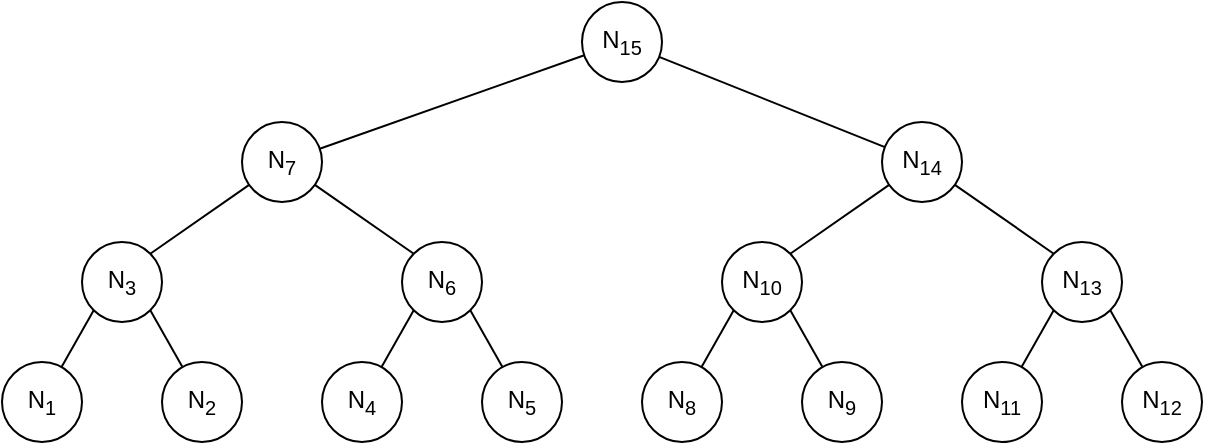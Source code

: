 <mxfile version="20.3.0" type="device"><diagram id="ya7qR3NdCseNGXeWbA-9" name="Page-1"><mxGraphModel dx="981" dy="602" grid="1" gridSize="10" guides="1" tooltips="1" connect="1" arrows="1" fold="1" page="1" pageScale="1" pageWidth="850" pageHeight="1100" math="0" shadow="0"><root><mxCell id="0"/><mxCell id="1" parent="0"/><mxCell id="3i50Gy1hxsEoEnQpHAwn-1" value="N&lt;sub&gt;7&lt;/sub&gt;" style="ellipse;whiteSpace=wrap;html=1;aspect=fixed;" parent="1" vertex="1"><mxGeometry x="270" y="260" width="40" height="40" as="geometry"/></mxCell><mxCell id="3i50Gy1hxsEoEnQpHAwn-2" value="N&lt;sub&gt;3&lt;/sub&gt;" style="ellipse;whiteSpace=wrap;html=1;aspect=fixed;" parent="1" vertex="1"><mxGeometry x="190" y="320" width="40" height="40" as="geometry"/></mxCell><mxCell id="3i50Gy1hxsEoEnQpHAwn-3" value="N&lt;sub&gt;1&lt;/sub&gt;" style="ellipse;whiteSpace=wrap;html=1;aspect=fixed;" parent="1" vertex="1"><mxGeometry x="150" y="380" width="40" height="40" as="geometry"/></mxCell><mxCell id="3i50Gy1hxsEoEnQpHAwn-4" value="N&lt;sub&gt;2&lt;/sub&gt;" style="ellipse;whiteSpace=wrap;html=1;aspect=fixed;" parent="1" vertex="1"><mxGeometry x="230" y="380" width="40" height="40" as="geometry"/></mxCell><mxCell id="3i50Gy1hxsEoEnQpHAwn-6" value="N&lt;sub&gt;6&lt;/sub&gt;" style="ellipse;whiteSpace=wrap;html=1;aspect=fixed;" parent="1" vertex="1"><mxGeometry x="350" y="320" width="40" height="40" as="geometry"/></mxCell><mxCell id="3i50Gy1hxsEoEnQpHAwn-7" value="N&lt;sub&gt;4&lt;/sub&gt;" style="ellipse;whiteSpace=wrap;html=1;aspect=fixed;" parent="1" vertex="1"><mxGeometry x="310" y="380" width="40" height="40" as="geometry"/></mxCell><mxCell id="3i50Gy1hxsEoEnQpHAwn-8" value="N&lt;sub&gt;5&lt;/sub&gt;" style="ellipse;whiteSpace=wrap;html=1;aspect=fixed;" parent="1" vertex="1"><mxGeometry x="390" y="380" width="40" height="40" as="geometry"/></mxCell><mxCell id="3i50Gy1hxsEoEnQpHAwn-10" value="" style="endArrow=none;html=1;rounded=0;entryX=0;entryY=0;entryDx=0;entryDy=0;" parent="1" source="3i50Gy1hxsEoEnQpHAwn-1" target="3i50Gy1hxsEoEnQpHAwn-6" edge="1"><mxGeometry width="50" height="50" relative="1" as="geometry"><mxPoint x="330" y="300" as="sourcePoint"/><mxPoint x="380" y="250" as="targetPoint"/></mxGeometry></mxCell><mxCell id="3i50Gy1hxsEoEnQpHAwn-11" value="" style="endArrow=none;html=1;rounded=0;exitX=0;exitY=1;exitDx=0;exitDy=0;" parent="1" source="3i50Gy1hxsEoEnQpHAwn-6" target="3i50Gy1hxsEoEnQpHAwn-7" edge="1"><mxGeometry width="50" height="50" relative="1" as="geometry"><mxPoint x="349.002" y="360.002" as="sourcePoint"/><mxPoint x="400.718" y="391.718" as="targetPoint"/></mxGeometry></mxCell><mxCell id="3i50Gy1hxsEoEnQpHAwn-12" value="" style="endArrow=none;html=1;rounded=0;exitX=1;exitY=1;exitDx=0;exitDy=0;" parent="1" source="3i50Gy1hxsEoEnQpHAwn-6" target="3i50Gy1hxsEoEnQpHAwn-8" edge="1"><mxGeometry width="50" height="50" relative="1" as="geometry"><mxPoint x="470.002" y="370.002" as="sourcePoint"/><mxPoint x="521.718" y="401.718" as="targetPoint"/></mxGeometry></mxCell><mxCell id="3i50Gy1hxsEoEnQpHAwn-13" value="" style="endArrow=none;html=1;rounded=0;entryX=1;entryY=0;entryDx=0;entryDy=0;" parent="1" source="3i50Gy1hxsEoEnQpHAwn-1" target="3i50Gy1hxsEoEnQpHAwn-2" edge="1"><mxGeometry width="50" height="50" relative="1" as="geometry"><mxPoint x="270.002" y="304.142" as="sourcePoint"/><mxPoint x="321.718" y="335.858" as="targetPoint"/></mxGeometry></mxCell><mxCell id="3i50Gy1hxsEoEnQpHAwn-14" value="" style="endArrow=none;html=1;rounded=0;entryX=1;entryY=1;entryDx=0;entryDy=0;" parent="1" source="3i50Gy1hxsEoEnQpHAwn-4" target="3i50Gy1hxsEoEnQpHAwn-2" edge="1"><mxGeometry width="50" height="50" relative="1" as="geometry"><mxPoint x="285.858" y="304.142" as="sourcePoint"/><mxPoint x="234.142" y="335.858" as="targetPoint"/></mxGeometry></mxCell><mxCell id="3i50Gy1hxsEoEnQpHAwn-15" value="" style="endArrow=none;html=1;rounded=0;exitX=0;exitY=1;exitDx=0;exitDy=0;" parent="1" source="3i50Gy1hxsEoEnQpHAwn-2" target="3i50Gy1hxsEoEnQpHAwn-3" edge="1"><mxGeometry width="50" height="50" relative="1" as="geometry"><mxPoint x="161.718" y="348.282" as="sourcePoint"/><mxPoint x="110.002" y="379.998" as="targetPoint"/></mxGeometry></mxCell><mxCell id="sRAXbJ--JXpF20C4tpLZ-1" value="N&lt;sub&gt;14&lt;/sub&gt;" style="ellipse;whiteSpace=wrap;html=1;aspect=fixed;" vertex="1" parent="1"><mxGeometry x="590" y="260" width="40" height="40" as="geometry"/></mxCell><mxCell id="sRAXbJ--JXpF20C4tpLZ-2" value="N&lt;sub&gt;10&lt;/sub&gt;" style="ellipse;whiteSpace=wrap;html=1;aspect=fixed;" vertex="1" parent="1"><mxGeometry x="510" y="320" width="40" height="40" as="geometry"/></mxCell><mxCell id="sRAXbJ--JXpF20C4tpLZ-3" value="N&lt;sub&gt;8&lt;/sub&gt;" style="ellipse;whiteSpace=wrap;html=1;aspect=fixed;" vertex="1" parent="1"><mxGeometry x="470" y="380" width="40" height="40" as="geometry"/></mxCell><mxCell id="sRAXbJ--JXpF20C4tpLZ-4" value="N&lt;sub&gt;9&lt;/sub&gt;" style="ellipse;whiteSpace=wrap;html=1;aspect=fixed;" vertex="1" parent="1"><mxGeometry x="550" y="380" width="40" height="40" as="geometry"/></mxCell><mxCell id="sRAXbJ--JXpF20C4tpLZ-5" value="N&lt;sub&gt;13&lt;/sub&gt;" style="ellipse;whiteSpace=wrap;html=1;aspect=fixed;" vertex="1" parent="1"><mxGeometry x="670" y="320" width="40" height="40" as="geometry"/></mxCell><mxCell id="sRAXbJ--JXpF20C4tpLZ-6" value="N&lt;sub&gt;11&lt;/sub&gt;" style="ellipse;whiteSpace=wrap;html=1;aspect=fixed;" vertex="1" parent="1"><mxGeometry x="630" y="380" width="40" height="40" as="geometry"/></mxCell><mxCell id="sRAXbJ--JXpF20C4tpLZ-7" value="N&lt;sub&gt;12&lt;/sub&gt;" style="ellipse;whiteSpace=wrap;html=1;aspect=fixed;" vertex="1" parent="1"><mxGeometry x="710" y="380" width="40" height="40" as="geometry"/></mxCell><mxCell id="sRAXbJ--JXpF20C4tpLZ-8" value="" style="endArrow=none;html=1;rounded=0;entryX=0;entryY=0;entryDx=0;entryDy=0;" edge="1" parent="1" source="sRAXbJ--JXpF20C4tpLZ-1" target="sRAXbJ--JXpF20C4tpLZ-5"><mxGeometry width="50" height="50" relative="1" as="geometry"><mxPoint x="650" y="300" as="sourcePoint"/><mxPoint x="700" y="250" as="targetPoint"/></mxGeometry></mxCell><mxCell id="sRAXbJ--JXpF20C4tpLZ-9" value="" style="endArrow=none;html=1;rounded=0;exitX=0;exitY=1;exitDx=0;exitDy=0;" edge="1" parent="1" source="sRAXbJ--JXpF20C4tpLZ-5" target="sRAXbJ--JXpF20C4tpLZ-6"><mxGeometry width="50" height="50" relative="1" as="geometry"><mxPoint x="669.002" y="360.002" as="sourcePoint"/><mxPoint x="720.718" y="391.718" as="targetPoint"/></mxGeometry></mxCell><mxCell id="sRAXbJ--JXpF20C4tpLZ-10" value="" style="endArrow=none;html=1;rounded=0;exitX=1;exitY=1;exitDx=0;exitDy=0;" edge="1" parent="1" source="sRAXbJ--JXpF20C4tpLZ-5" target="sRAXbJ--JXpF20C4tpLZ-7"><mxGeometry width="50" height="50" relative="1" as="geometry"><mxPoint x="790.002" y="370.002" as="sourcePoint"/><mxPoint x="841.718" y="401.718" as="targetPoint"/></mxGeometry></mxCell><mxCell id="sRAXbJ--JXpF20C4tpLZ-11" value="" style="endArrow=none;html=1;rounded=0;entryX=1;entryY=0;entryDx=0;entryDy=0;" edge="1" parent="1" source="sRAXbJ--JXpF20C4tpLZ-1" target="sRAXbJ--JXpF20C4tpLZ-2"><mxGeometry width="50" height="50" relative="1" as="geometry"><mxPoint x="590.002" y="304.142" as="sourcePoint"/><mxPoint x="641.718" y="335.858" as="targetPoint"/></mxGeometry></mxCell><mxCell id="sRAXbJ--JXpF20C4tpLZ-12" value="" style="endArrow=none;html=1;rounded=0;entryX=1;entryY=1;entryDx=0;entryDy=0;" edge="1" parent="1" source="sRAXbJ--JXpF20C4tpLZ-4" target="sRAXbJ--JXpF20C4tpLZ-2"><mxGeometry width="50" height="50" relative="1" as="geometry"><mxPoint x="605.858" y="304.142" as="sourcePoint"/><mxPoint x="554.142" y="335.858" as="targetPoint"/></mxGeometry></mxCell><mxCell id="sRAXbJ--JXpF20C4tpLZ-13" value="" style="endArrow=none;html=1;rounded=0;exitX=0;exitY=1;exitDx=0;exitDy=0;" edge="1" parent="1" source="sRAXbJ--JXpF20C4tpLZ-2" target="sRAXbJ--JXpF20C4tpLZ-3"><mxGeometry width="50" height="50" relative="1" as="geometry"><mxPoint x="481.718" y="348.282" as="sourcePoint"/><mxPoint x="430.002" y="379.998" as="targetPoint"/></mxGeometry></mxCell><mxCell id="sRAXbJ--JXpF20C4tpLZ-14" value="N&lt;sub&gt;15&lt;/sub&gt;" style="ellipse;whiteSpace=wrap;html=1;aspect=fixed;" vertex="1" parent="1"><mxGeometry x="440" y="200" width="40" height="40" as="geometry"/></mxCell><mxCell id="sRAXbJ--JXpF20C4tpLZ-15" value="" style="endArrow=none;html=1;rounded=0;" edge="1" parent="1" source="sRAXbJ--JXpF20C4tpLZ-1" target="sRAXbJ--JXpF20C4tpLZ-14"><mxGeometry width="50" height="50" relative="1" as="geometry"><mxPoint x="450" y="320" as="sourcePoint"/><mxPoint x="500" y="270" as="targetPoint"/></mxGeometry></mxCell><mxCell id="sRAXbJ--JXpF20C4tpLZ-16" value="" style="endArrow=none;html=1;rounded=0;" edge="1" parent="1" source="3i50Gy1hxsEoEnQpHAwn-1" target="sRAXbJ--JXpF20C4tpLZ-14"><mxGeometry width="50" height="50" relative="1" as="geometry"><mxPoint x="492.851" y="305.167" as="sourcePoint"/><mxPoint x="380.0" y="259.998" as="targetPoint"/></mxGeometry></mxCell></root></mxGraphModel></diagram></mxfile>